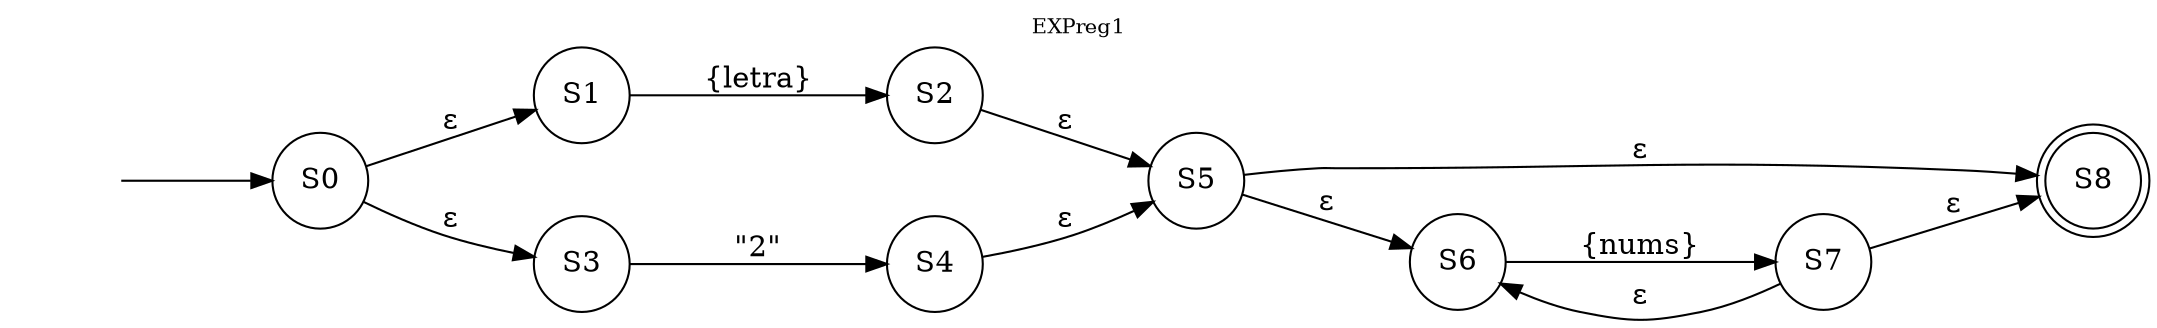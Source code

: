 digraph G{
labelloc="t";
    label="EXPreg1"; graph [nodesep=0.5, ranksep=1, fontsize=10, rankdir=LR];begin[shape=none label=""];
node [shape=doublecircle]; S8;
node[shape=circle]begin->S0; 
node[shape=circle]S0->S1[label="ε"];
S1->S2[label="{letra}"];
S0->S3[label="ε"];
S3->S4[label="\"2\""];
S2->S5[label="ε"];
S4->S5[label="ε"];
S5->S6[label="ε"];
S6->S7[label="{nums}"];
S7->S6[label="ε"];
S7->S8[label="ε"];
S5->S8[label="ε"];
}
